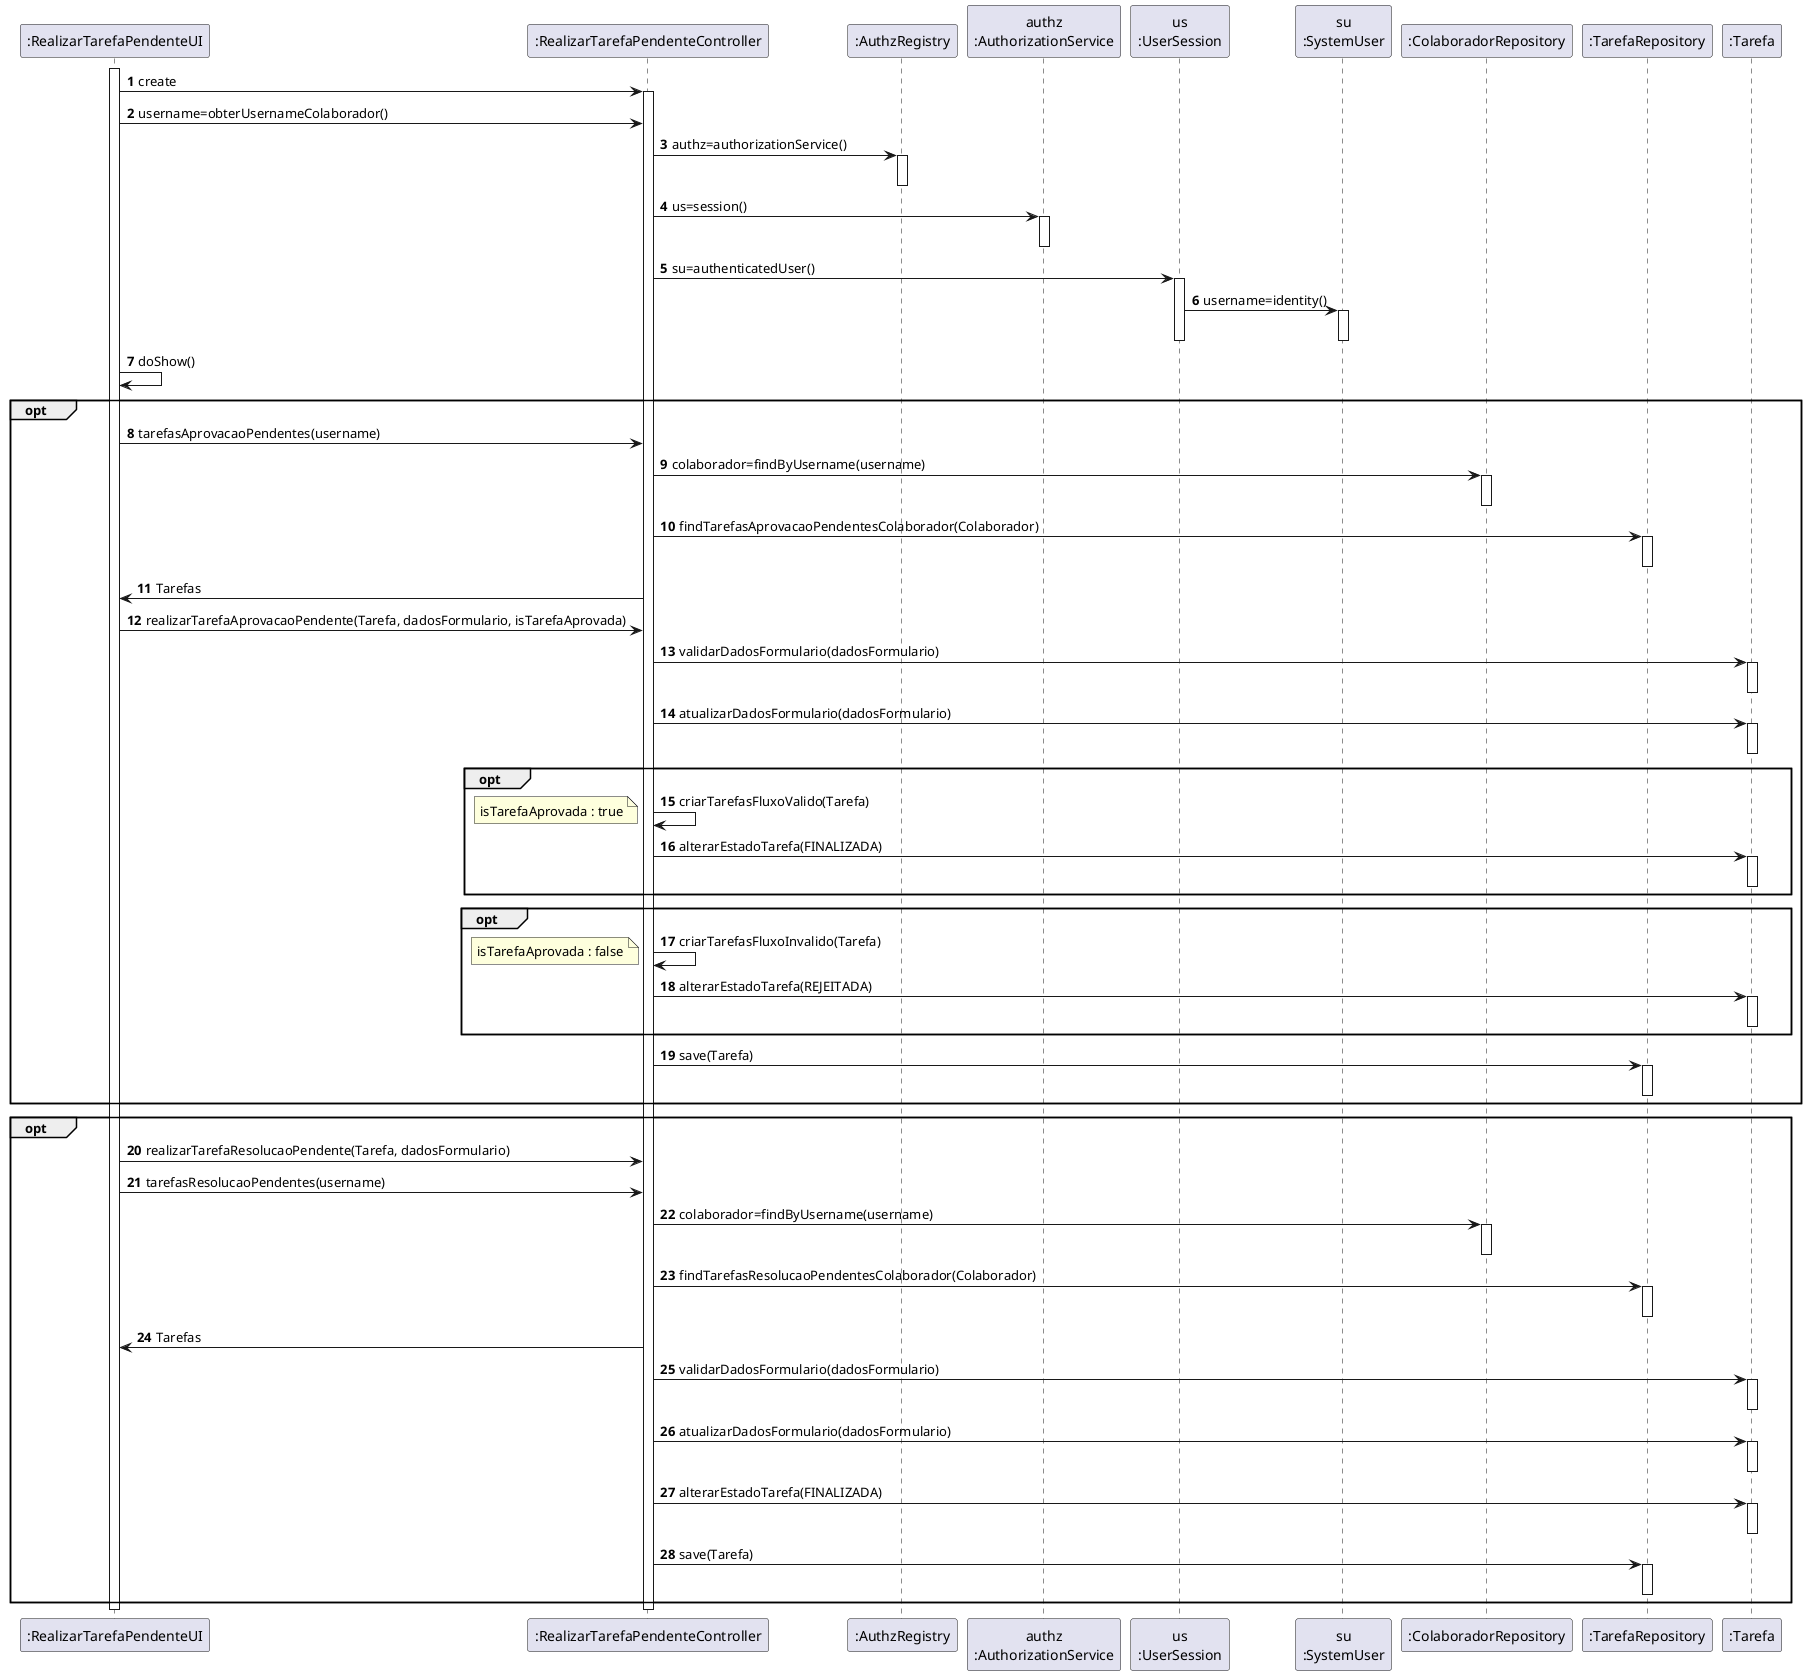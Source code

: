 @startuml
autonumber


participant ":RealizarTarefaPendenteUI" as UI
participant ":RealizarTarefaPendenteController" as CTRL
participant ":AuthzRegistry" as AR
participant "authz\n:AuthorizationService" as AS
participant "us\n:UserSession" as US
participant "su\n:SystemUser" as SU
participant ":ColaboradorRepository" as CR
participant ":TarefaRepository" as TR
participant ":Tarefa" as T

activate UI
UI -> CTRL : create
activate CTRL
UI -> CTRL : username=obterUsernameColaborador()
CTRL -> AR : authz=authorizationService()
activate AR
deactivate AR
CTRL -> AS : us=session()
activate AS
deactivate AS
CTRL -> US : su=authenticatedUser()
activate US
US -> SU : username=identity()
activate SU
deactivate SU
deactivate US
UI -> UI : doShow()
opt
UI -> CTRL : tarefasAprovacaoPendentes(username)
CTRL -> CR : colaborador=findByUsername(username)
activate CR
deactivate CR
CTRL -> TR : findTarefasAprovacaoPendentesColaborador(Colaborador)
activate TR
deactivate TR
CTRL -> UI : Tarefas
UI -> CTRL : realizarTarefaAprovacaoPendente(Tarefa, dadosFormulario, isTarefaAprovada)
CTRL -> T : validarDadosFormulario(dadosFormulario)
activate T
deactivate T
CTRL -> T : atualizarDadosFormulario(dadosFormulario)
activate T
deactivate T
opt
CTRL -> CTRL : criarTarefasFluxoValido(Tarefa)
note left : isTarefaAprovada : true
CTRL -> T : alterarEstadoTarefa(FINALIZADA)
activate T
deactivate T
end opt
opt
CTRL -> CTRL : criarTarefasFluxoInvalido(Tarefa)
note left : isTarefaAprovada : false
CTRL -> T : alterarEstadoTarefa(REJEITADA)
activate T
deactivate T
end opt
CTRL -> TR : save(Tarefa)
activate TR
deactivate TR
end opt
opt
UI -> CTRL : realizarTarefaResolucaoPendente(Tarefa, dadosFormulario)
UI -> CTRL : tarefasResolucaoPendentes(username)
CTRL -> CR : colaborador=findByUsername(username)
activate CR
deactivate CR
CTRL -> TR : findTarefasResolucaoPendentesColaborador(Colaborador)
activate TR
deactivate TR
CTRL -> UI : Tarefas
CTRL -> T : validarDadosFormulario(dadosFormulario)
activate T
deactivate T
CTRL -> T : atualizarDadosFormulario(dadosFormulario)
activate T
deactivate T
CTRL -> T : alterarEstadoTarefa(FINALIZADA)
activate T
deactivate T
CTRL -> TR : save(Tarefa)
activate TR
deactivate TR
end opt
deactivate CTRL
deactivate UI

@enduml
